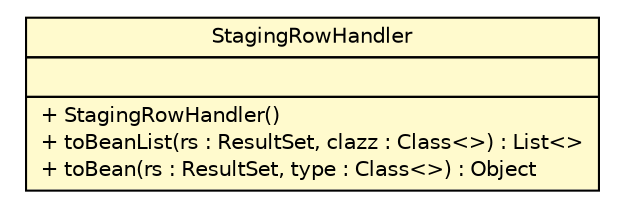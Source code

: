 #!/usr/local/bin/dot
#
# Class diagram 
# Generated by UMLGraph version R5_6-24-gf6e263 (http://www.umlgraph.org/)
#

digraph G {
	edge [fontname="Helvetica",fontsize=10,labelfontname="Helvetica",labelfontsize=10];
	node [fontname="Helvetica",fontsize=10,shape=plaintext];
	nodesep=0.25;
	ranksep=0.5;
	// nl.b3p.brmo.loader.util.StagingRowHandler
	c2013 [label=<<table title="nl.b3p.brmo.loader.util.StagingRowHandler" border="0" cellborder="1" cellspacing="0" cellpadding="2" port="p" bgcolor="lemonChiffon" href="./StagingRowHandler.html">
		<tr><td><table border="0" cellspacing="0" cellpadding="1">
<tr><td align="center" balign="center"> StagingRowHandler </td></tr>
		</table></td></tr>
		<tr><td><table border="0" cellspacing="0" cellpadding="1">
<tr><td align="left" balign="left">  </td></tr>
		</table></td></tr>
		<tr><td><table border="0" cellspacing="0" cellpadding="1">
<tr><td align="left" balign="left"> + StagingRowHandler() </td></tr>
<tr><td align="left" balign="left"> + toBeanList(rs : ResultSet, clazz : Class&lt;&gt;) : List&lt;&gt; </td></tr>
<tr><td align="left" balign="left"> + toBean(rs : ResultSet, type : Class&lt;&gt;) : Object </td></tr>
		</table></td></tr>
		</table>>, URL="./StagingRowHandler.html", fontname="Helvetica", fontcolor="black", fontsize=10.0];
}

